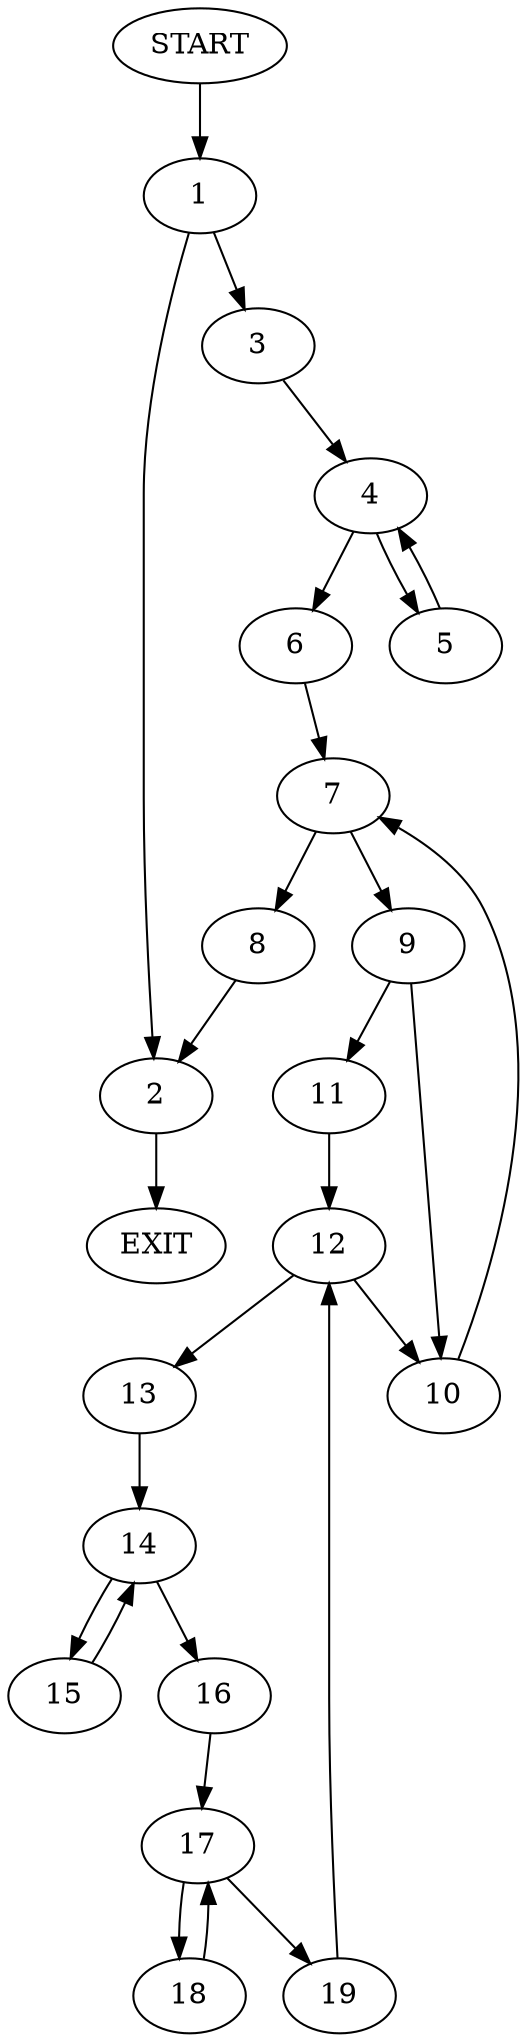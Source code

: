 digraph {
0 [label="START"]
20 [label="EXIT"]
0 -> 1
1 -> 2
1 -> 3
3 -> 4
2 -> 20
4 -> 5
4 -> 6
5 -> 4
6 -> 7
7 -> 8
7 -> 9
8 -> 2
9 -> 10
9 -> 11
11 -> 12
10 -> 7
12 -> 13
12 -> 10
13 -> 14
14 -> 15
14 -> 16
15 -> 14
16 -> 17
17 -> 18
17 -> 19
18 -> 17
19 -> 12
}
